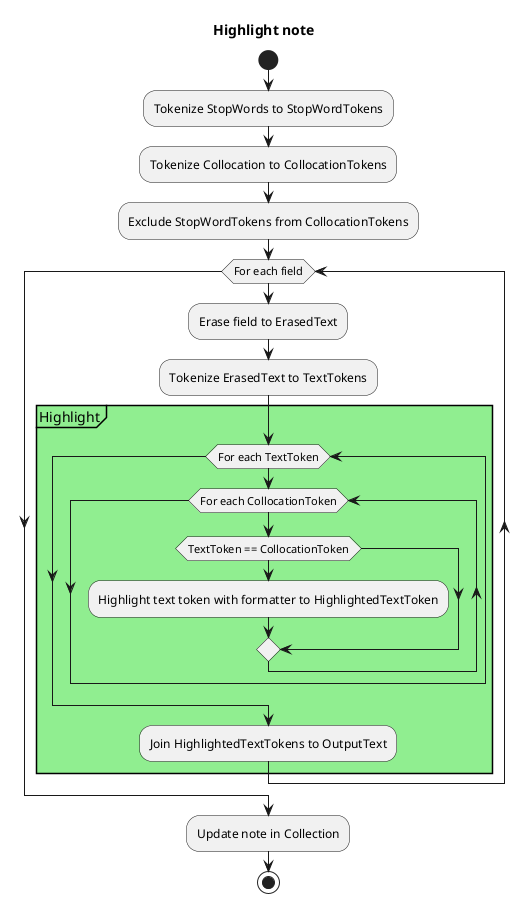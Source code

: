 @startuml
'https://plantuml.com/activity-diagram-beta

title Highlight note

start
:Tokenize StopWords to StopWordTokens;
:Tokenize Collocation to CollocationTokens;
:Exclude StopWordTokens from CollocationTokens;
while (For each field)
:Erase field to ErasedText;
:Tokenize ErasedText to TextTokens;
partition Highlight #lightgreen {
    while (For each TextToken)
        while (For each CollocationToken)
            if (TextToken == CollocationToken)
                :Highlight text token with formatter to HighlightedTextToken;
            end if
        end while
    end while
    :Join HighlightedTextTokens to OutputText;
}
end while
:Update note in Collection;
stop

@enduml
